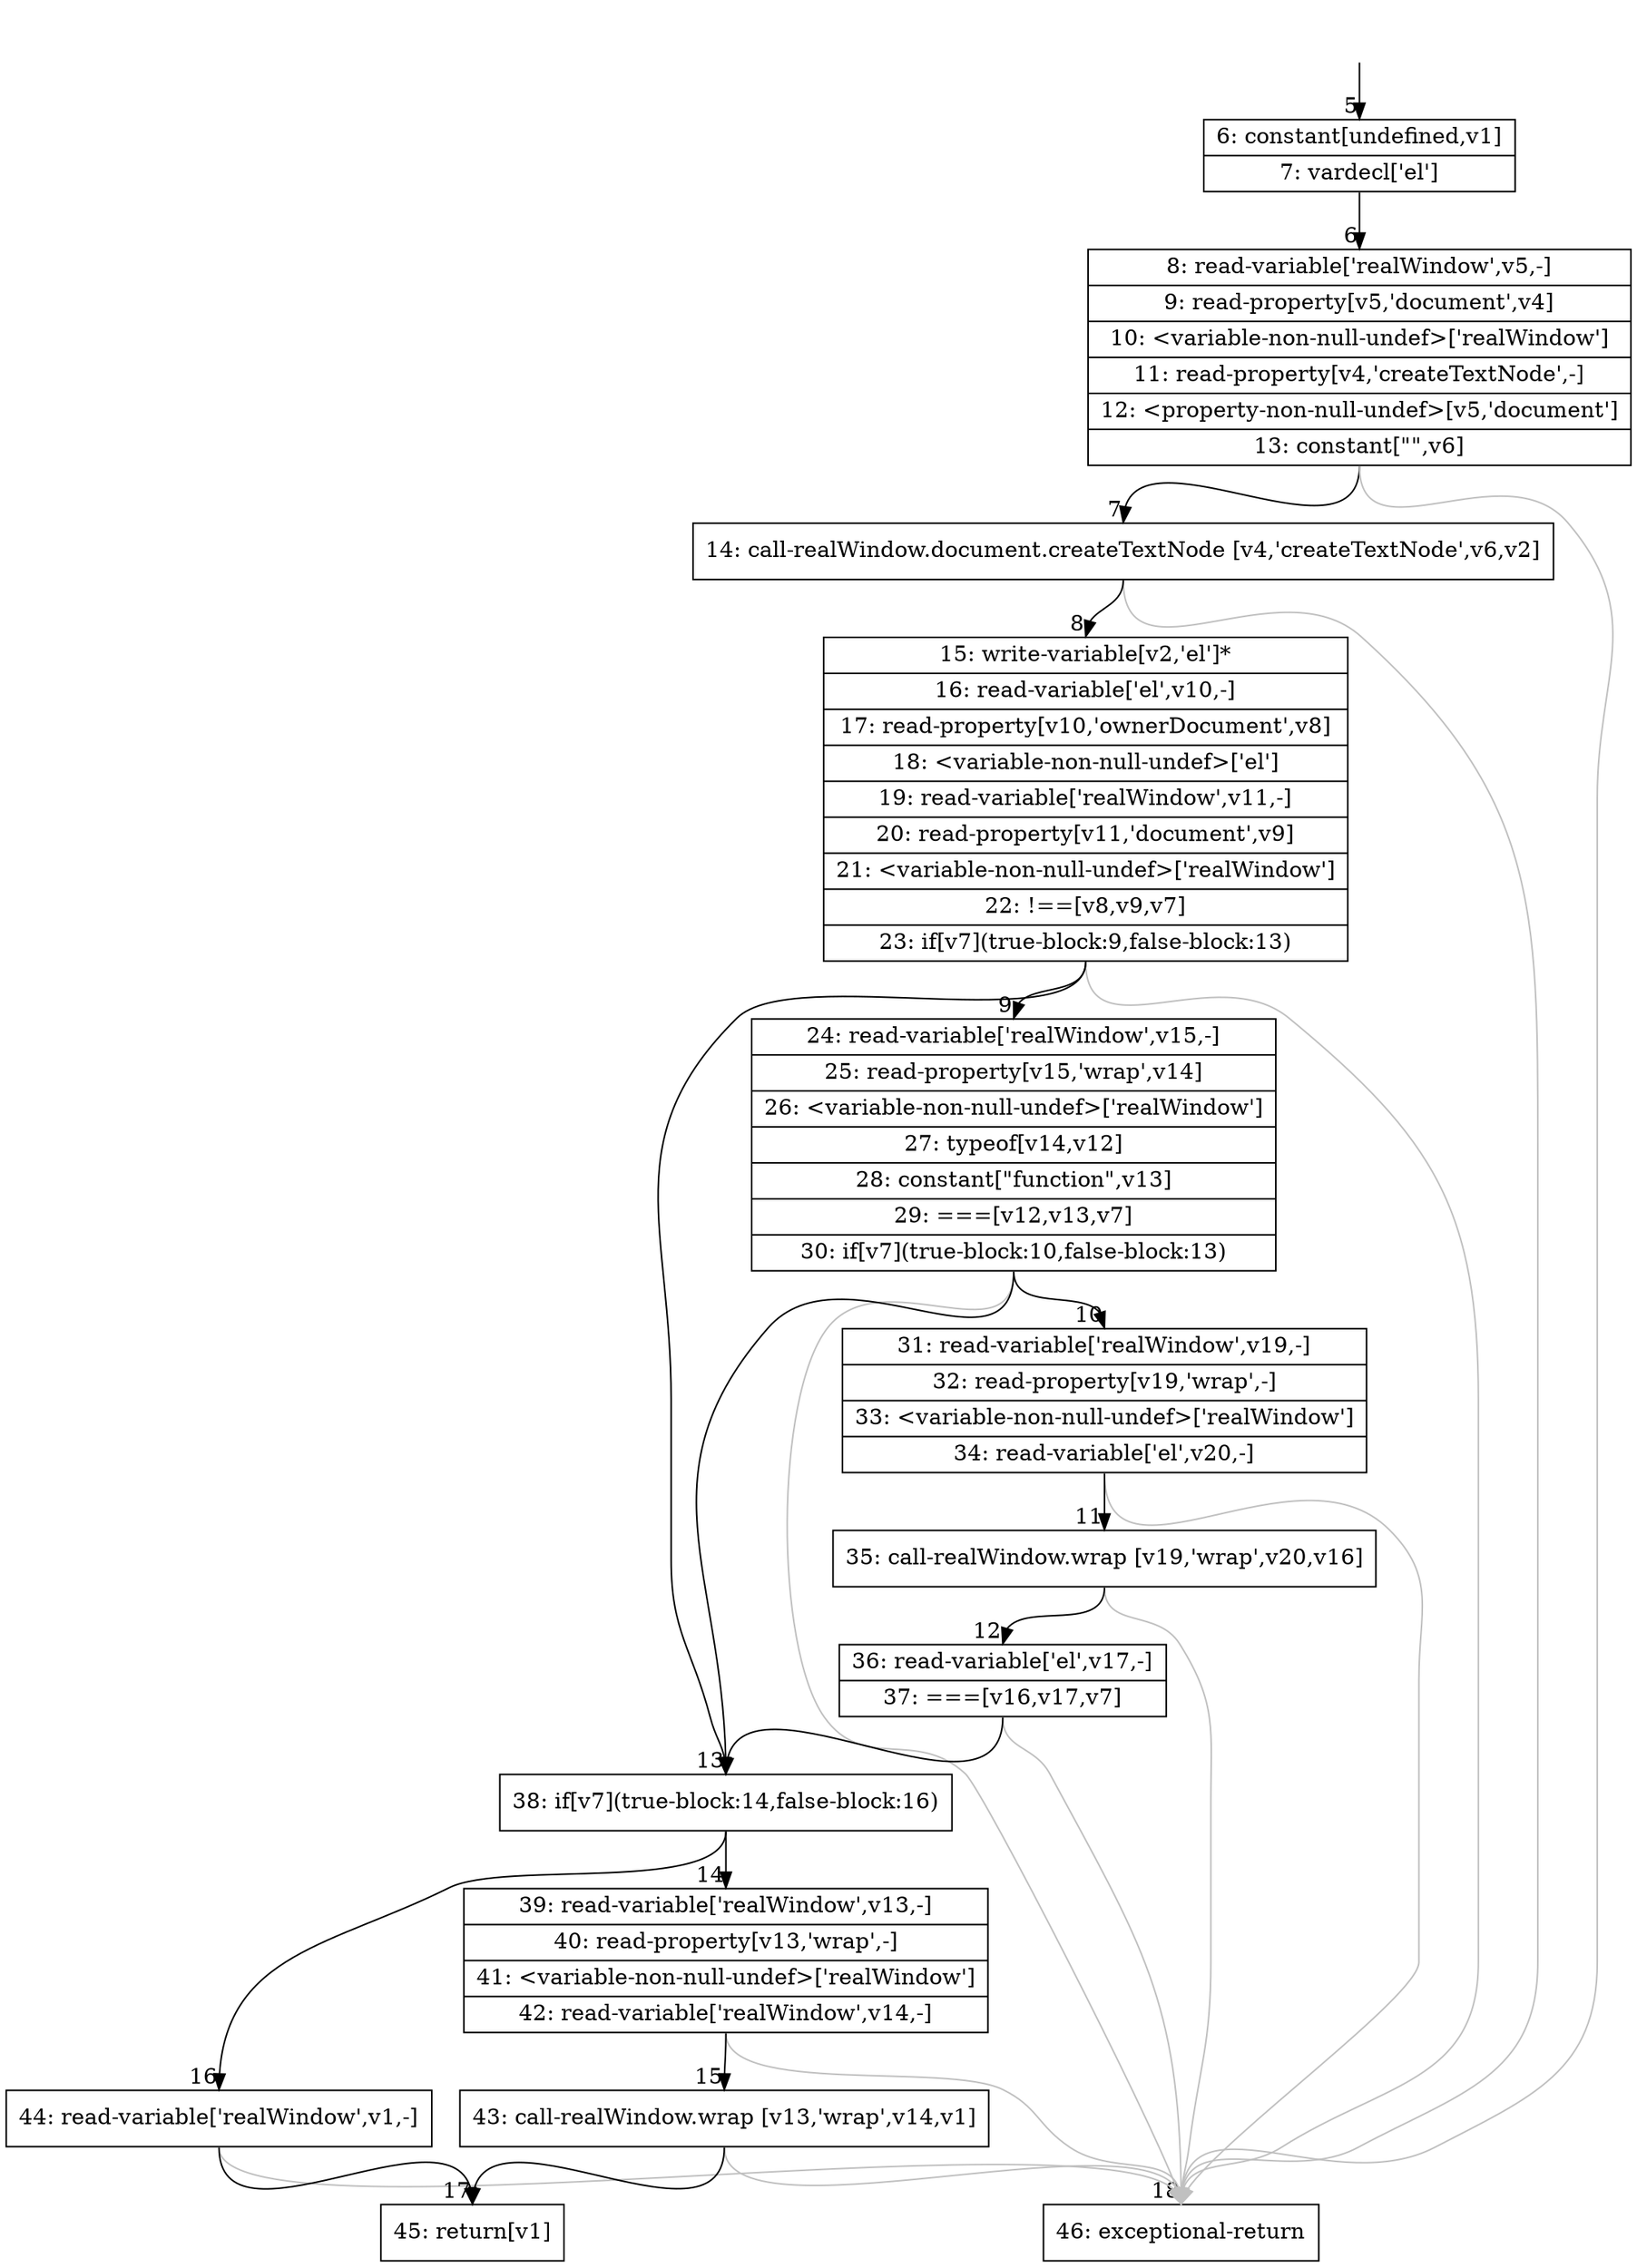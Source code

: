 digraph {
rankdir="TD"
BB_entry2[shape=none,label=""];
BB_entry2 -> BB5 [tailport=s, headport=n, headlabel="    5"]
BB5 [shape=record label="{6: constant[undefined,v1]|7: vardecl['el']}" ] 
BB5 -> BB6 [tailport=s, headport=n, headlabel="      6"]
BB6 [shape=record label="{8: read-variable['realWindow',v5,-]|9: read-property[v5,'document',v4]|10: \<variable-non-null-undef\>['realWindow']|11: read-property[v4,'createTextNode',-]|12: \<property-non-null-undef\>[v5,'document']|13: constant[\"\",v6]}" ] 
BB6 -> BB7 [tailport=s, headport=n, headlabel="      7"]
BB6 -> BB18 [tailport=s, headport=n, color=gray, headlabel="      18"]
BB7 [shape=record label="{14: call-realWindow.document.createTextNode [v4,'createTextNode',v6,v2]}" ] 
BB7 -> BB8 [tailport=s, headport=n, headlabel="      8"]
BB7 -> BB18 [tailport=s, headport=n, color=gray]
BB8 [shape=record label="{15: write-variable[v2,'el']*|16: read-variable['el',v10,-]|17: read-property[v10,'ownerDocument',v8]|18: \<variable-non-null-undef\>['el']|19: read-variable['realWindow',v11,-]|20: read-property[v11,'document',v9]|21: \<variable-non-null-undef\>['realWindow']|22: !==[v8,v9,v7]|23: if[v7](true-block:9,false-block:13)}" ] 
BB8 -> BB13 [tailport=s, headport=n, headlabel="      13"]
BB8 -> BB9 [tailport=s, headport=n, headlabel="      9"]
BB8 -> BB18 [tailport=s, headport=n, color=gray]
BB9 [shape=record label="{24: read-variable['realWindow',v15,-]|25: read-property[v15,'wrap',v14]|26: \<variable-non-null-undef\>['realWindow']|27: typeof[v14,v12]|28: constant[\"function\",v13]|29: ===[v12,v13,v7]|30: if[v7](true-block:10,false-block:13)}" ] 
BB9 -> BB13 [tailport=s, headport=n]
BB9 -> BB10 [tailport=s, headport=n, headlabel="      10"]
BB9 -> BB18 [tailport=s, headport=n, color=gray]
BB10 [shape=record label="{31: read-variable['realWindow',v19,-]|32: read-property[v19,'wrap',-]|33: \<variable-non-null-undef\>['realWindow']|34: read-variable['el',v20,-]}" ] 
BB10 -> BB11 [tailport=s, headport=n, headlabel="      11"]
BB10 -> BB18 [tailport=s, headport=n, color=gray]
BB11 [shape=record label="{35: call-realWindow.wrap [v19,'wrap',v20,v16]}" ] 
BB11 -> BB12 [tailport=s, headport=n, headlabel="      12"]
BB11 -> BB18 [tailport=s, headport=n, color=gray]
BB12 [shape=record label="{36: read-variable['el',v17,-]|37: ===[v16,v17,v7]}" ] 
BB12 -> BB13 [tailport=s, headport=n]
BB12 -> BB18 [tailport=s, headport=n, color=gray]
BB13 [shape=record label="{38: if[v7](true-block:14,false-block:16)}" ] 
BB13 -> BB14 [tailport=s, headport=n, headlabel="      14"]
BB13 -> BB16 [tailport=s, headport=n, headlabel="      16"]
BB14 [shape=record label="{39: read-variable['realWindow',v13,-]|40: read-property[v13,'wrap',-]|41: \<variable-non-null-undef\>['realWindow']|42: read-variable['realWindow',v14,-]}" ] 
BB14 -> BB15 [tailport=s, headport=n, headlabel="      15"]
BB14 -> BB18 [tailport=s, headport=n, color=gray]
BB15 [shape=record label="{43: call-realWindow.wrap [v13,'wrap',v14,v1]}" ] 
BB15 -> BB17 [tailport=s, headport=n, headlabel="      17"]
BB15 -> BB18 [tailport=s, headport=n, color=gray]
BB16 [shape=record label="{44: read-variable['realWindow',v1,-]}" ] 
BB16 -> BB17 [tailport=s, headport=n]
BB16 -> BB18 [tailport=s, headport=n, color=gray]
BB17 [shape=record label="{45: return[v1]}" ] 
BB18 [shape=record label="{46: exceptional-return}" ] 
//#$~ 25
}
